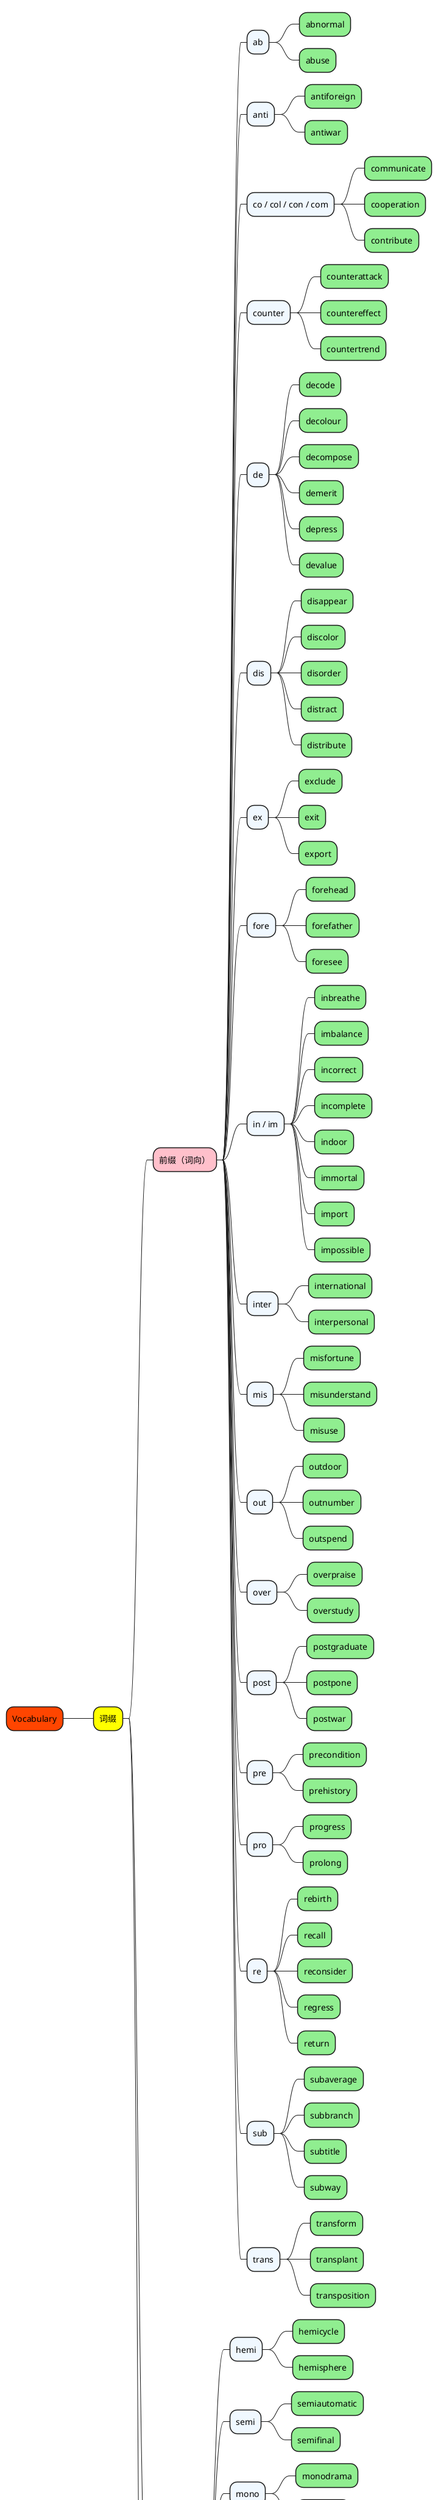 @startmindmap

+[#OrangeRed] Vocabulary

++[#yellow] 词缀

+++[#Pink] 前缀（词向）

++++[#AliceBlue] ab
+++++[#LightGreen] abnormal
+++++[#LightGreen] abuse

++++[#AliceBlue] anti
+++++[#LightGreen] antiforeign
+++++[#LightGreen] antiwar

++++[#AliceBlue] co / col / con / com
+++++[#LightGreen] communicate
+++++[#LightGreen] cooperation
+++++[#LightGreen] contribute

++++[#AliceBlue] counter
+++++[#LightGreen] counterattack
+++++[#LightGreen] countereffect
+++++[#LightGreen] countertrend

++++[#AliceBlue] de
+++++[#LightGreen] decode
+++++[#LightGreen] decolour
+++++[#LightGreen] decompose
+++++[#LightGreen] demerit
+++++[#LightGreen] depress
+++++[#LightGreen] devalue

++++[#AliceBlue] dis
+++++[#LightGreen] disappear
+++++[#LightGreen] discolor
+++++[#LightGreen] disorder
+++++[#LightGreen] distract
+++++[#LightGreen] distribute

++++[#AliceBlue] ex
+++++[#LightGreen] exclude
+++++[#LightGreen] exit
+++++[#LightGreen] export

++++[#AliceBlue] fore
+++++[#LightGreen] forehead
+++++[#LightGreen] forefather
+++++[#LightGreen] foresee

++++[#AliceBlue] in / im
+++++[#LightGreen] inbreathe
+++++[#LightGreen] imbalance
+++++[#LightGreen] incorrect
+++++[#LightGreen] incomplete
+++++[#LightGreen] indoor
+++++[#LightGreen] immortal
+++++[#LightGreen] import
+++++[#LightGreen] impossible

++++[#AliceBlue] inter
+++++[#LightGreen] international
+++++[#LightGreen] interpersonal

++++[#AliceBlue] mis
+++++[#LightGreen] misfortune
+++++[#LightGreen] misunderstand
+++++[#LightGreen] misuse

++++[#AliceBlue] out
+++++[#LightGreen] outdoor
+++++[#LightGreen] outnumber
+++++[#LightGreen] outspend

++++[#AliceBlue] over
+++++[#LightGreen] overpraise
+++++[#LightGreen] overstudy

++++[#AliceBlue] post
+++++[#LightGreen] postgraduate
+++++[#LightGreen] postpone
+++++[#LightGreen] postwar

++++[#AliceBlue] pre
+++++[#LightGreen] precondition
+++++[#LightGreen] prehistory

++++[#AliceBlue] pro
+++++[#LightGreen] progress
+++++[#LightGreen] prolong

++++[#AliceBlue] re
+++++[#LightGreen] rebirth
+++++[#LightGreen] recall
+++++[#LightGreen] reconsider
+++++[#LightGreen] regress
+++++[#LightGreen] return

++++[#AliceBlue] sub
+++++[#LightGreen] subaverage
+++++[#LightGreen] subbranch
+++++[#LightGreen] subtitle
+++++[#LightGreen] subway

++++[#AliceBlue] trans
+++++[#LightGreen] transform
+++++[#LightGreen] transplant
+++++[#LightGreen] transposition



+++[#Pink] 数字前缀

++++[#AliceBlue] hemi
+++++[#LightGreen] hemicycle
+++++[#LightGreen] hemisphere

++++[#AliceBlue] semi
+++++[#LightGreen] semiautomatic
+++++[#LightGreen] semifinal

++++[#AliceBlue] mono
+++++[#LightGreen] monodrama
+++++[#LightGreen] monotone

++++[#AliceBlue] bi
+++++[#LightGreen] bicycle
+++++[#LightGreen] bilateral

++++[#AliceBlue] di
+++++[#LightGreen] dioxide
+++++[#LightGreen] divorce

++++[#AliceBlue] tri
+++++[#LightGreen] triangle
+++++[#LightGreen] trike

++++[#AliceBlue] poly
+++++[#LightGreen] monopoly
+++++[#LightGreen] polytechnic

++++[#AliceBlue] multi
+++++[#LightGreen] multi-media
+++++[#LightGreen] multi-purpose


+++[#Pink] 后缀（词性）

++++[#AliceBlue] able
+++++[#LightGreen] adaptable
+++++[#LightGreen] movable
+++++[#LightGreen] useable

++++[#AliceBlue] al
+++++[#LightGreen] natural
+++++[#LightGreen] regional
+++++[#LightGreen] personal

+++++[#LightGreen] arrival
+++++[#LightGreen] criminal
+++++[#LightGreen] refusal
+++++[#LightGreen] survival

++++[#AliceBlue] ate
+++++[#LightGreen] generate

+++++[#LightGreen] advocate
+++++[#LightGreen] candidate
+++++[#LightGreen] graduate

++++[#AliceBlue] 44
+++++[#LightGreen] 54



@endmindmap